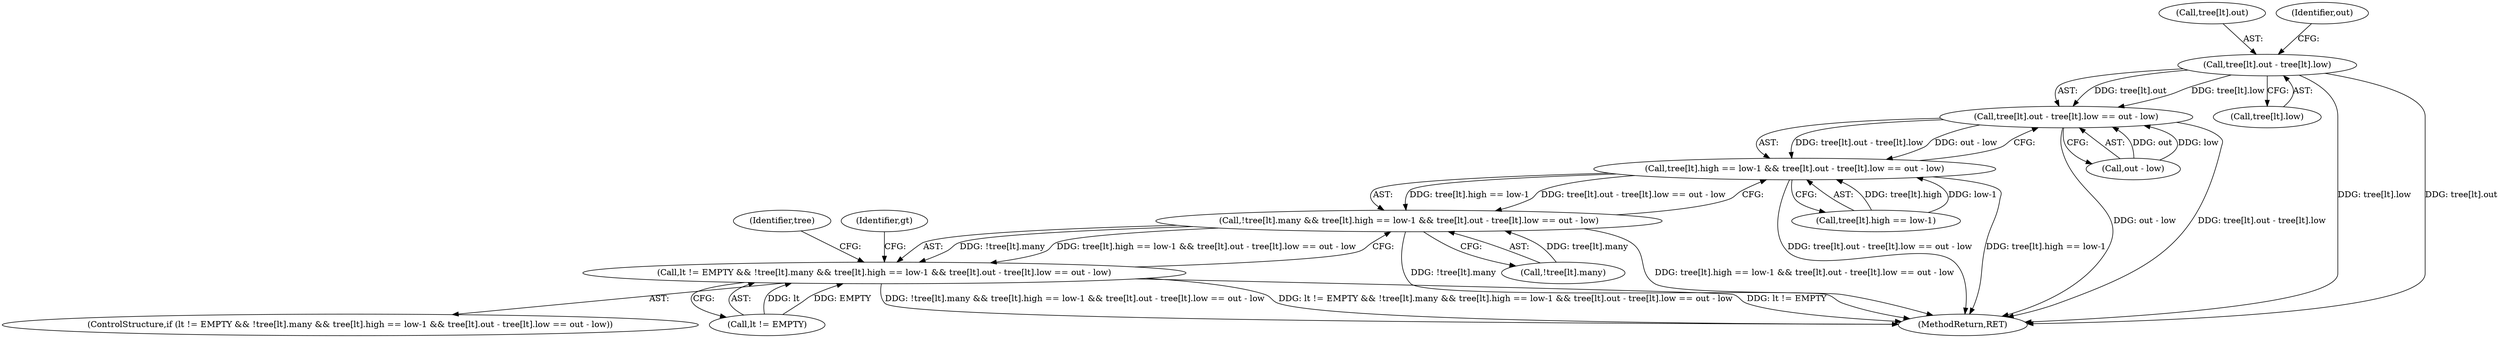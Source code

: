 digraph "0_ghostscript_71ceebcf56e682504da22c4035b39a2d451e8ffd@array" {
"1000429" [label="(Call,tree[lt].out - tree[lt].low)"];
"1000428" [label="(Call,tree[lt].out - tree[lt].low == out - low)"];
"1000418" [label="(Call,tree[lt].high == low-1 && tree[lt].out - tree[lt].low == out - low)"];
"1000411" [label="(Call,!tree[lt].many && tree[lt].high == low-1 && tree[lt].out - tree[lt].low == out - low)"];
"1000407" [label="(Call,lt != EMPTY && !tree[lt].many && tree[lt].high == low-1 && tree[lt].out - tree[lt].low == out - low)"];
"1000428" [label="(Call,tree[lt].out - tree[lt].low == out - low)"];
"1000419" [label="(Call,tree[lt].high == low-1)"];
"1000447" [label="(Identifier,tree)"];
"1000507" [label="(Identifier,gt)"];
"1000435" [label="(Call,tree[lt].low)"];
"1000430" [label="(Call,tree[lt].out)"];
"1000418" [label="(Call,tree[lt].high == low-1 && tree[lt].out - tree[lt].low == out - low)"];
"1000412" [label="(Call,!tree[lt].many)"];
"1000406" [label="(ControlStructure,if (lt != EMPTY && !tree[lt].many && tree[lt].high == low-1 && tree[lt].out - tree[lt].low == out - low))"];
"1000408" [label="(Call,lt != EMPTY)"];
"1000411" [label="(Call,!tree[lt].many && tree[lt].high == low-1 && tree[lt].out - tree[lt].low == out - low)"];
"1000429" [label="(Call,tree[lt].out - tree[lt].low)"];
"1000407" [label="(Call,lt != EMPTY && !tree[lt].many && tree[lt].high == low-1 && tree[lt].out - tree[lt].low == out - low)"];
"1000441" [label="(Identifier,out)"];
"1000440" [label="(Call,out - low)"];
"1000757" [label="(MethodReturn,RET)"];
"1000429" -> "1000428"  [label="AST: "];
"1000429" -> "1000435"  [label="CFG: "];
"1000430" -> "1000429"  [label="AST: "];
"1000435" -> "1000429"  [label="AST: "];
"1000441" -> "1000429"  [label="CFG: "];
"1000429" -> "1000757"  [label="DDG: tree[lt].low"];
"1000429" -> "1000757"  [label="DDG: tree[lt].out"];
"1000429" -> "1000428"  [label="DDG: tree[lt].out"];
"1000429" -> "1000428"  [label="DDG: tree[lt].low"];
"1000428" -> "1000418"  [label="AST: "];
"1000428" -> "1000440"  [label="CFG: "];
"1000440" -> "1000428"  [label="AST: "];
"1000418" -> "1000428"  [label="CFG: "];
"1000428" -> "1000757"  [label="DDG: out - low"];
"1000428" -> "1000757"  [label="DDG: tree[lt].out - tree[lt].low"];
"1000428" -> "1000418"  [label="DDG: tree[lt].out - tree[lt].low"];
"1000428" -> "1000418"  [label="DDG: out - low"];
"1000440" -> "1000428"  [label="DDG: out"];
"1000440" -> "1000428"  [label="DDG: low"];
"1000418" -> "1000411"  [label="AST: "];
"1000418" -> "1000419"  [label="CFG: "];
"1000419" -> "1000418"  [label="AST: "];
"1000411" -> "1000418"  [label="CFG: "];
"1000418" -> "1000757"  [label="DDG: tree[lt].out - tree[lt].low == out - low"];
"1000418" -> "1000757"  [label="DDG: tree[lt].high == low-1"];
"1000418" -> "1000411"  [label="DDG: tree[lt].high == low-1"];
"1000418" -> "1000411"  [label="DDG: tree[lt].out - tree[lt].low == out - low"];
"1000419" -> "1000418"  [label="DDG: tree[lt].high"];
"1000419" -> "1000418"  [label="DDG: low-1"];
"1000411" -> "1000407"  [label="AST: "];
"1000411" -> "1000412"  [label="CFG: "];
"1000412" -> "1000411"  [label="AST: "];
"1000407" -> "1000411"  [label="CFG: "];
"1000411" -> "1000757"  [label="DDG: !tree[lt].many"];
"1000411" -> "1000757"  [label="DDG: tree[lt].high == low-1 && tree[lt].out - tree[lt].low == out - low"];
"1000411" -> "1000407"  [label="DDG: !tree[lt].many"];
"1000411" -> "1000407"  [label="DDG: tree[lt].high == low-1 && tree[lt].out - tree[lt].low == out - low"];
"1000412" -> "1000411"  [label="DDG: tree[lt].many"];
"1000407" -> "1000406"  [label="AST: "];
"1000407" -> "1000408"  [label="CFG: "];
"1000408" -> "1000407"  [label="AST: "];
"1000447" -> "1000407"  [label="CFG: "];
"1000507" -> "1000407"  [label="CFG: "];
"1000407" -> "1000757"  [label="DDG: !tree[lt].many && tree[lt].high == low-1 && tree[lt].out - tree[lt].low == out - low"];
"1000407" -> "1000757"  [label="DDG: lt != EMPTY && !tree[lt].many && tree[lt].high == low-1 && tree[lt].out - tree[lt].low == out - low"];
"1000407" -> "1000757"  [label="DDG: lt != EMPTY"];
"1000408" -> "1000407"  [label="DDG: lt"];
"1000408" -> "1000407"  [label="DDG: EMPTY"];
}

